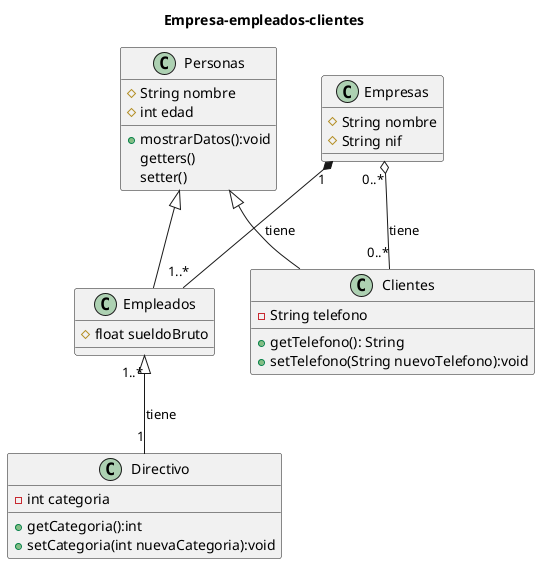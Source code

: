 @startuml

title Empresa-empleados-clientes

class Personas {
  # String nombre
  # int edad
  +mostrarDatos():void
  getters()
  setter()
}
class Empleados{
  # float sueldoBruto
}
Personas <|-- Empleados

class Clientes{
  - String telefono
  + getTelefono(): String
  + setTelefono(String nuevoTelefono):void
}

Personas <|-- Clientes

class Directivo {
  - int categoria
  + getCategoria():int
  + setCategoria(int nuevaCategoria):void
}

Empleados "1..*" <|-- "1" Directivo : tiene

Class Empresas{
  # String nombre
  # String nif
}
Empresas "1" *-- "1..*" Empleados : tiene
Empresas  "0..*" o-- "0..*" Clientes : tiene
@enduml